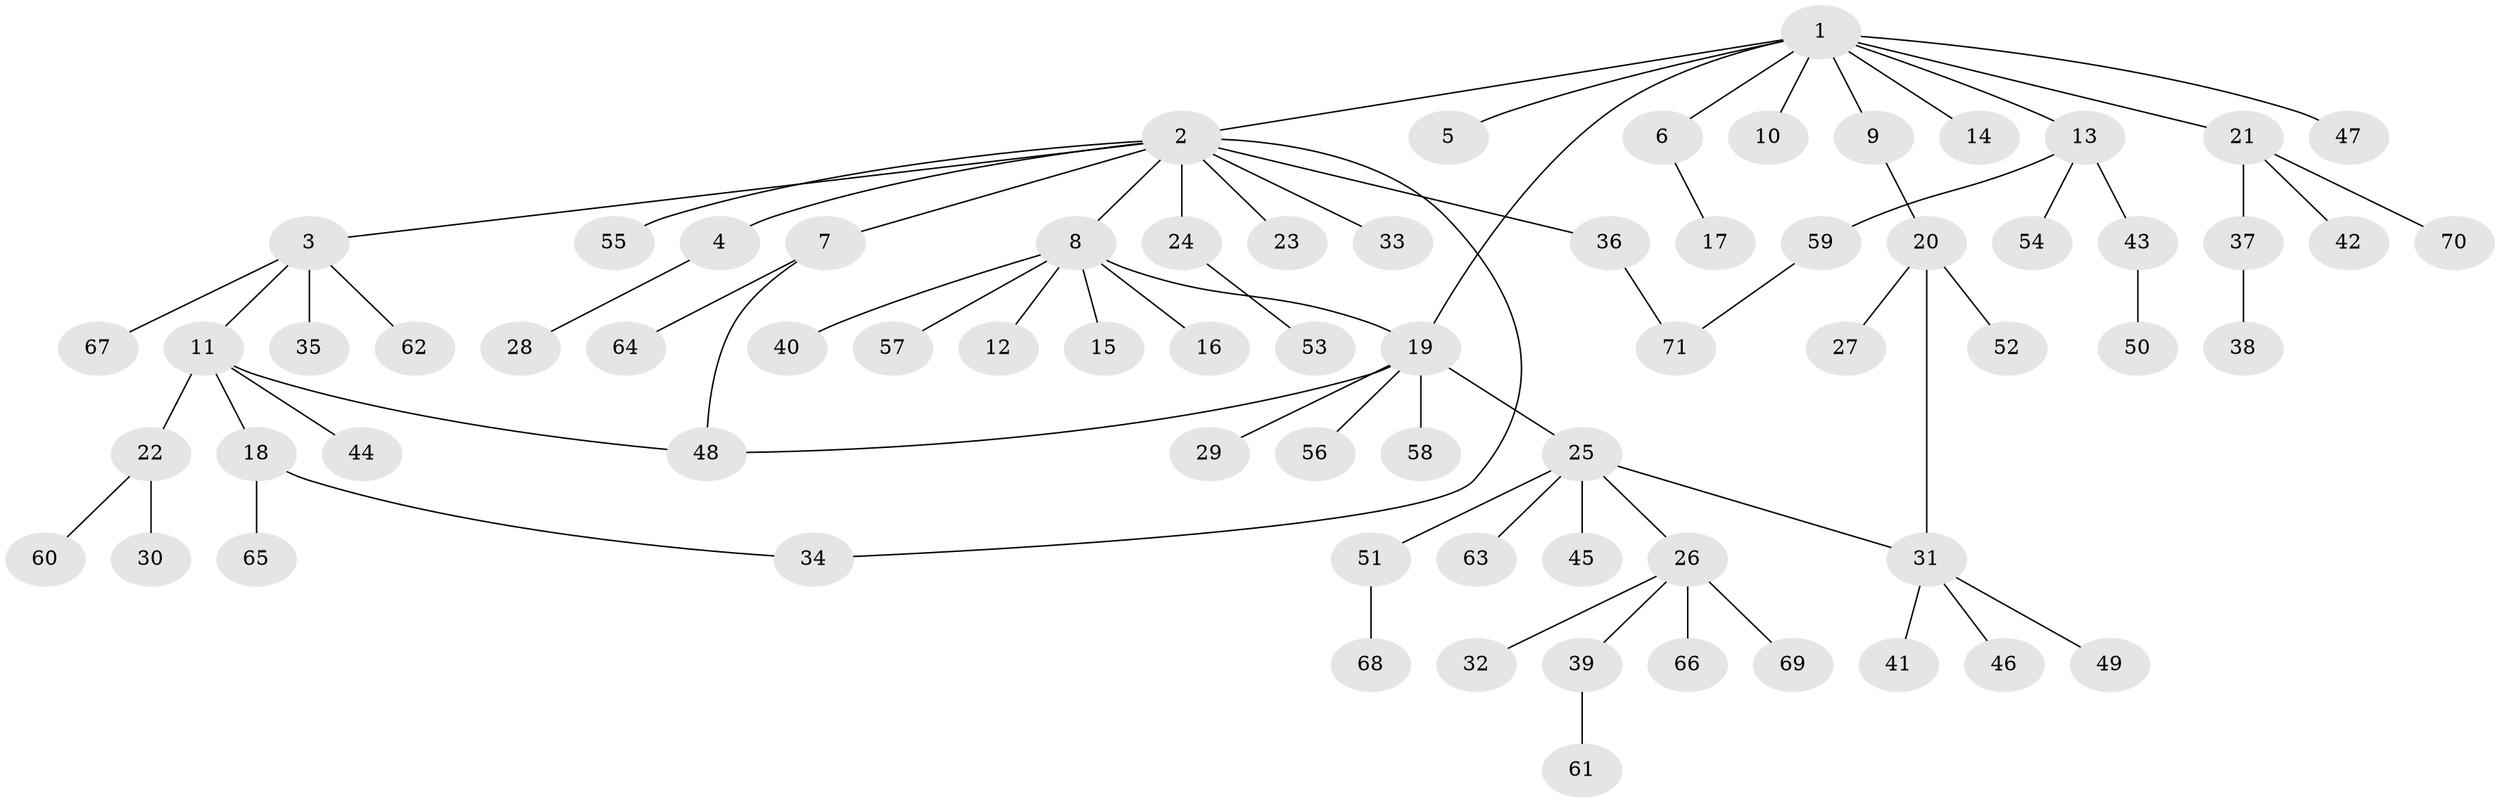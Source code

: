 // Generated by graph-tools (version 1.1) at 2025/14/03/09/25 04:14:38]
// undirected, 71 vertices, 76 edges
graph export_dot {
graph [start="1"]
  node [color=gray90,style=filled];
  1;
  2;
  3;
  4;
  5;
  6;
  7;
  8;
  9;
  10;
  11;
  12;
  13;
  14;
  15;
  16;
  17;
  18;
  19;
  20;
  21;
  22;
  23;
  24;
  25;
  26;
  27;
  28;
  29;
  30;
  31;
  32;
  33;
  34;
  35;
  36;
  37;
  38;
  39;
  40;
  41;
  42;
  43;
  44;
  45;
  46;
  47;
  48;
  49;
  50;
  51;
  52;
  53;
  54;
  55;
  56;
  57;
  58;
  59;
  60;
  61;
  62;
  63;
  64;
  65;
  66;
  67;
  68;
  69;
  70;
  71;
  1 -- 2;
  1 -- 5;
  1 -- 6;
  1 -- 9;
  1 -- 10;
  1 -- 13;
  1 -- 14;
  1 -- 19;
  1 -- 21;
  1 -- 47;
  2 -- 3;
  2 -- 4;
  2 -- 7;
  2 -- 8;
  2 -- 23;
  2 -- 24;
  2 -- 33;
  2 -- 34;
  2 -- 36;
  2 -- 55;
  3 -- 11;
  3 -- 35;
  3 -- 62;
  3 -- 67;
  4 -- 28;
  6 -- 17;
  7 -- 48;
  7 -- 64;
  8 -- 12;
  8 -- 15;
  8 -- 16;
  8 -- 19;
  8 -- 40;
  8 -- 57;
  9 -- 20;
  11 -- 18;
  11 -- 22;
  11 -- 44;
  11 -- 48;
  13 -- 43;
  13 -- 54;
  13 -- 59;
  18 -- 34;
  18 -- 65;
  19 -- 25;
  19 -- 29;
  19 -- 48;
  19 -- 56;
  19 -- 58;
  20 -- 27;
  20 -- 31;
  20 -- 52;
  21 -- 37;
  21 -- 42;
  21 -- 70;
  22 -- 30;
  22 -- 60;
  24 -- 53;
  25 -- 26;
  25 -- 31;
  25 -- 45;
  25 -- 51;
  25 -- 63;
  26 -- 32;
  26 -- 39;
  26 -- 66;
  26 -- 69;
  31 -- 41;
  31 -- 46;
  31 -- 49;
  36 -- 71;
  37 -- 38;
  39 -- 61;
  43 -- 50;
  51 -- 68;
  59 -- 71;
}
